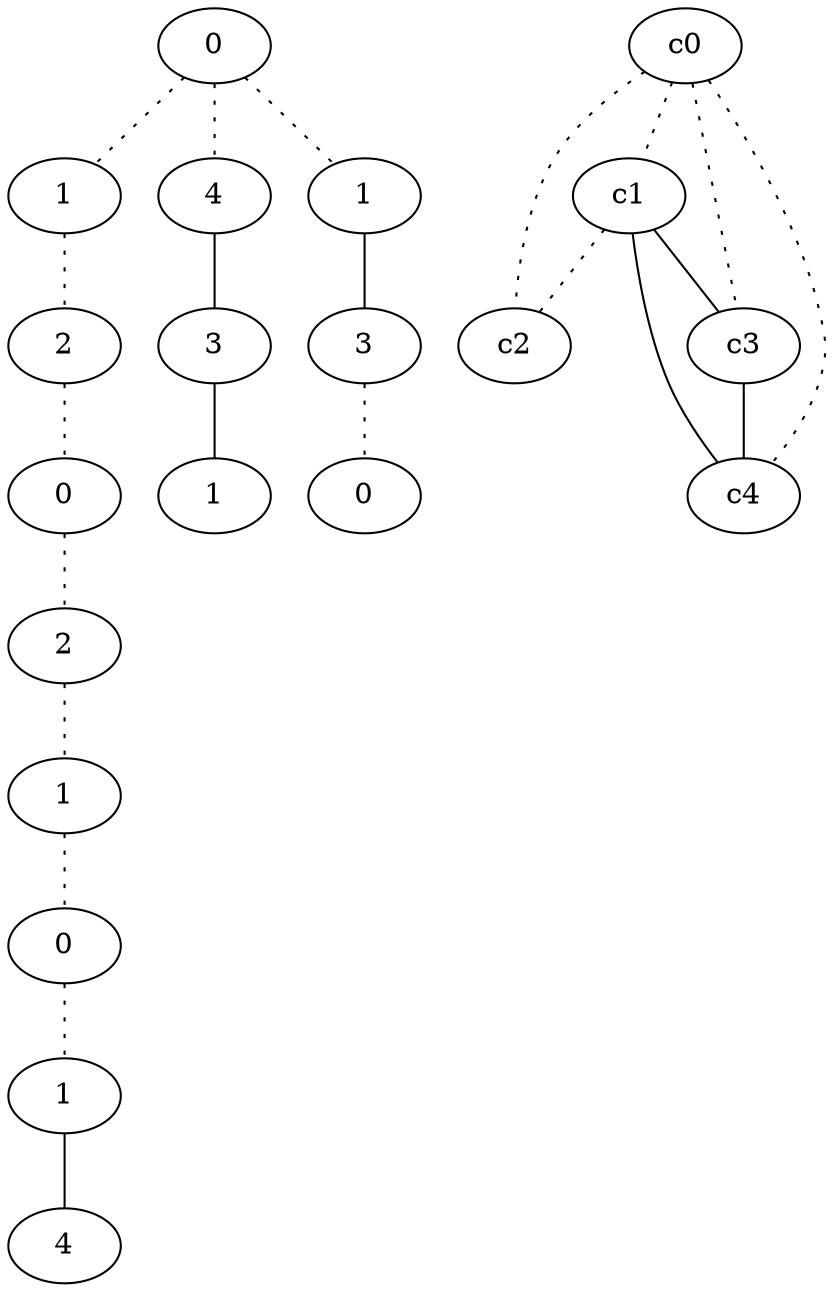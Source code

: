 graph {
a0[label=0];
a1[label=1];
a2[label=2];
a3[label=0];
a4[label=2];
a5[label=1];
a6[label=0];
a7[label=1];
a8[label=4];
a9[label=4];
a10[label=3];
a11[label=1];
a12[label=1];
a13[label=3];
a14[label=0];
a0 -- a1 [style=dotted];
a0 -- a9 [style=dotted];
a0 -- a12 [style=dotted];
a1 -- a2 [style=dotted];
a2 -- a3 [style=dotted];
a3 -- a4 [style=dotted];
a4 -- a5 [style=dotted];
a5 -- a6 [style=dotted];
a6 -- a7 [style=dotted];
a7 -- a8;
a9 -- a10;
a10 -- a11;
a12 -- a13;
a13 -- a14 [style=dotted];
c0 -- c1 [style=dotted];
c0 -- c2 [style=dotted];
c0 -- c3 [style=dotted];
c0 -- c4 [style=dotted];
c1 -- c2 [style=dotted];
c1 -- c3;
c1 -- c4;
c3 -- c4;
}
